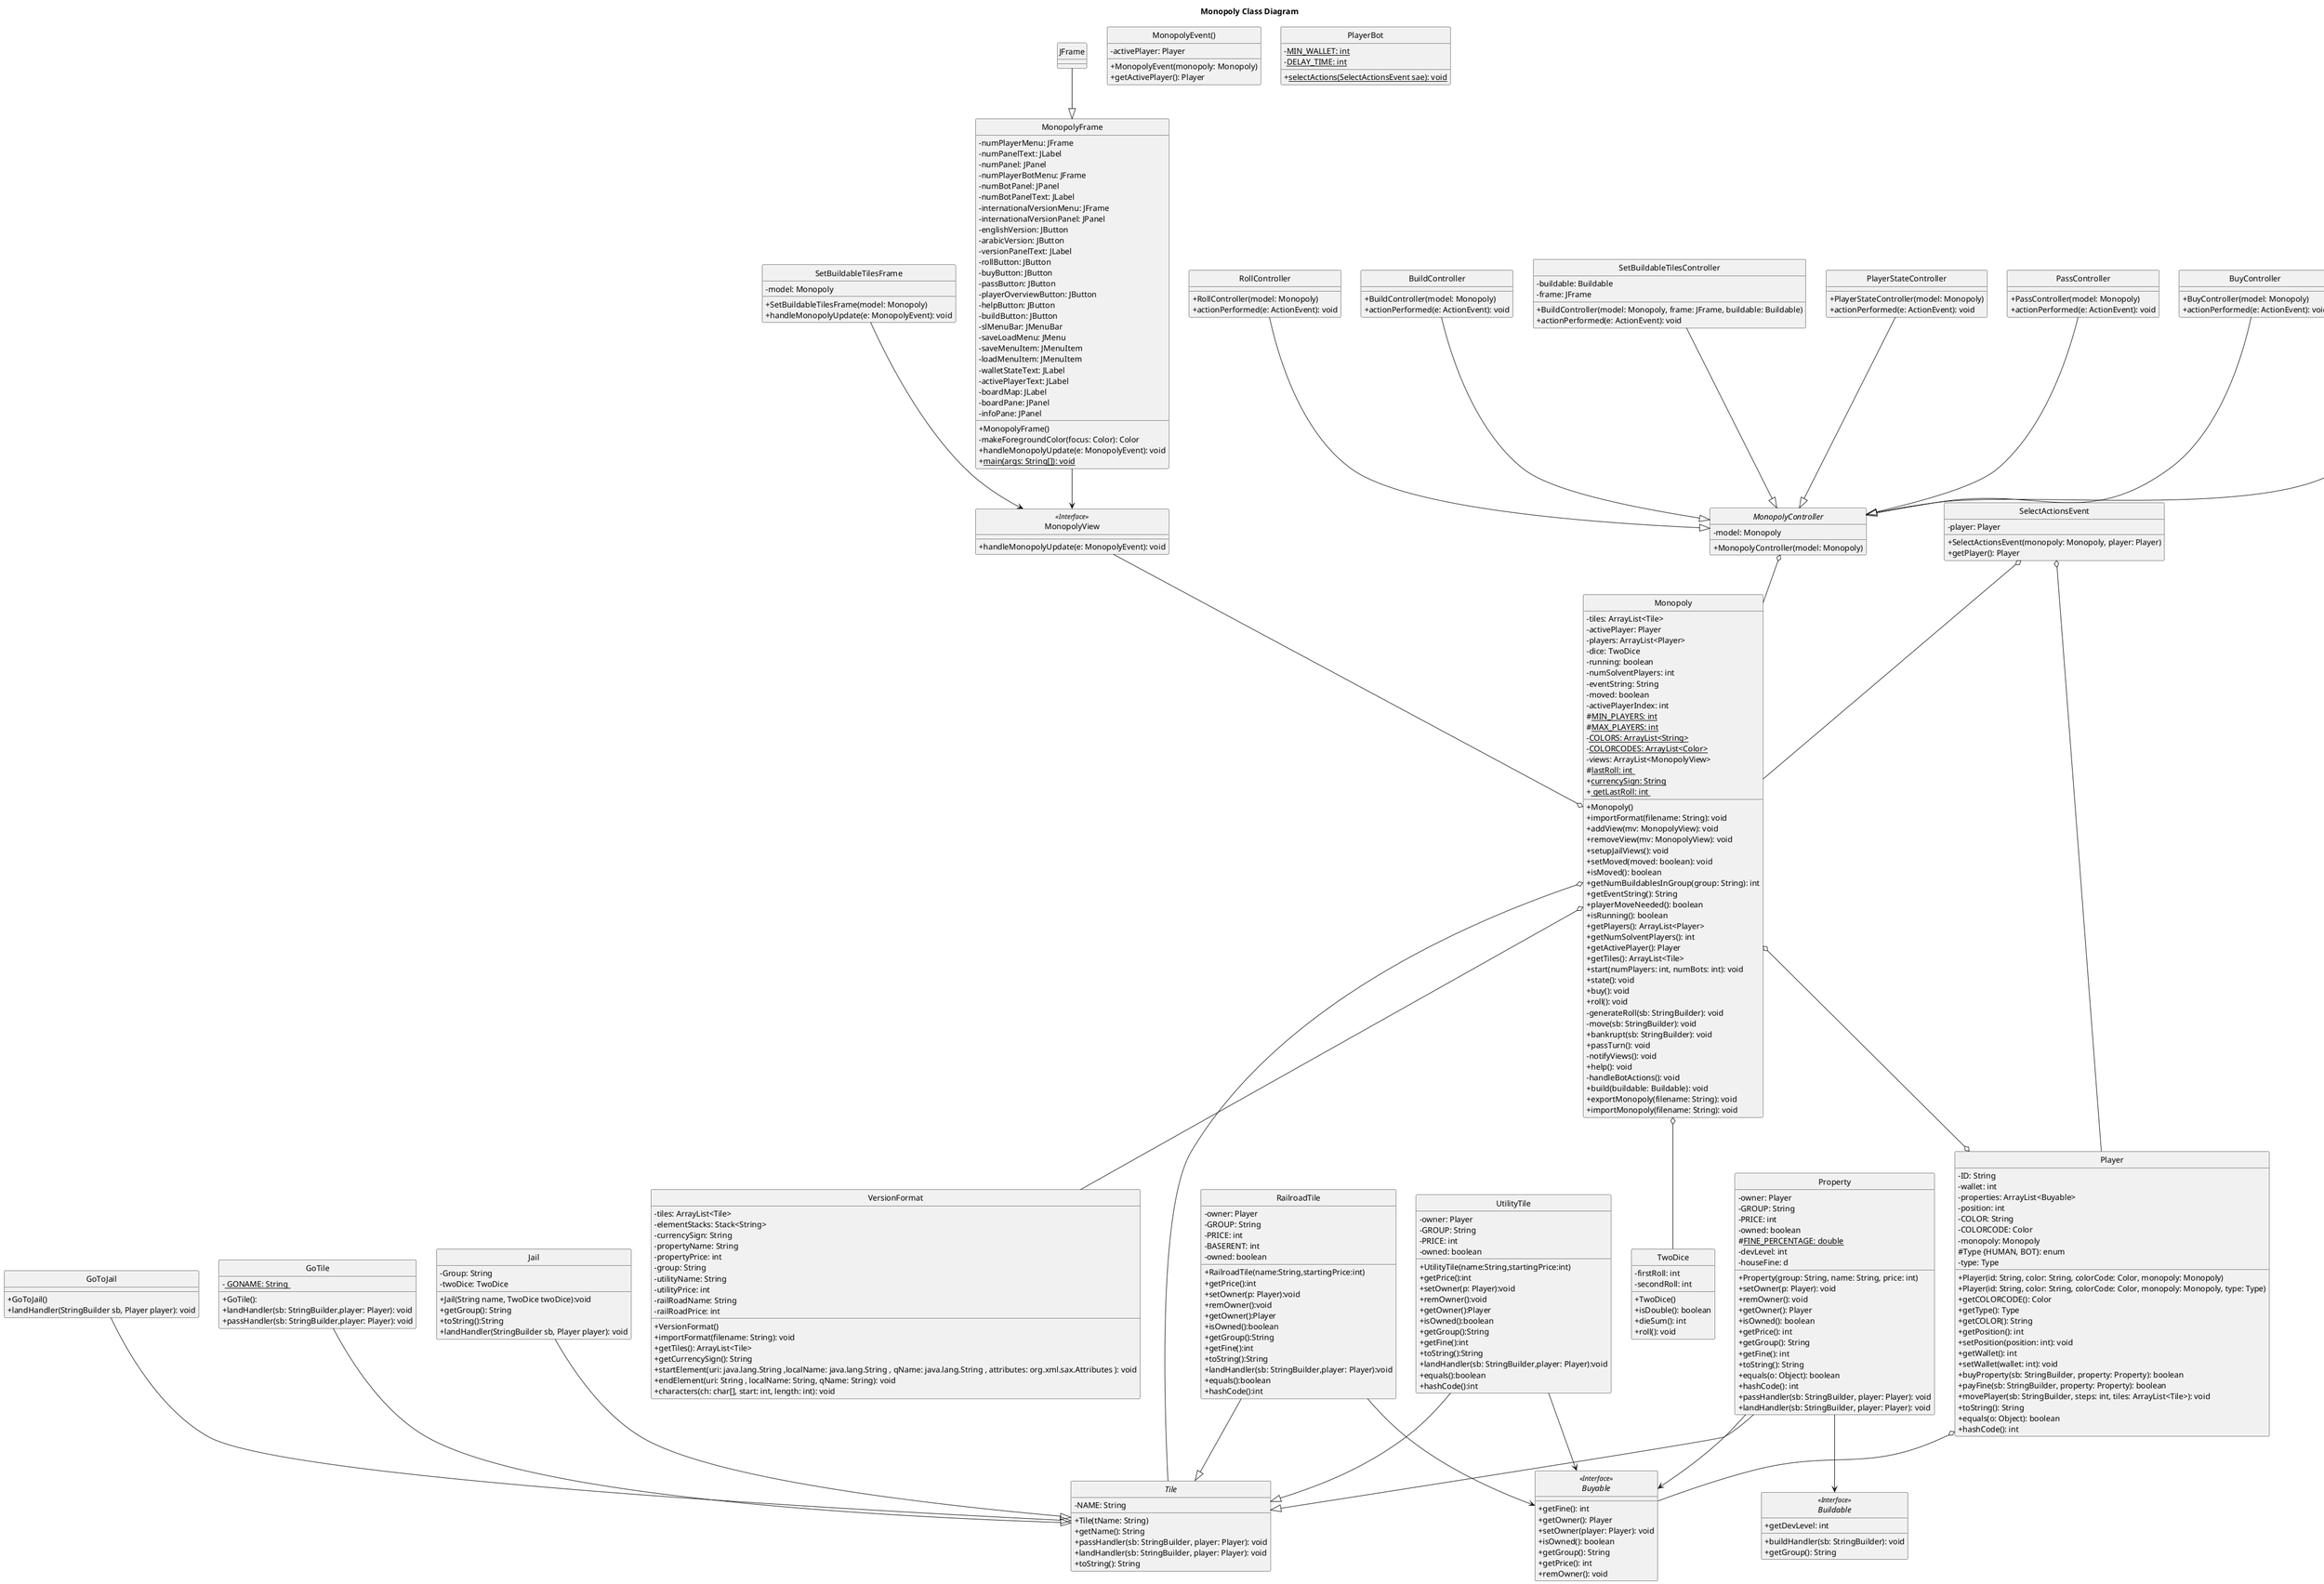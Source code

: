 @startuml Monopoly Class Diagram

title Monopoly Class Diagram

skinparam classAttributeIconSize 0
skinparam monochrome true
hide circle

abstract class Tile {
    - NAME: String
    + Tile(tName: String)
    + getName(): String
    + passHandler(sb: StringBuilder, player: Player): void
    + landHandler(sb: StringBuilder, player: Player): void
    + toString(): String
}
class VersionFormat{
    - tiles: ArrayList<Tile>
    - elementStacks: Stack<String>
    - currencySign: String
    - propertyName: String
    - propertyPrice: int
    - group: String
    - utilityName: String
    - utilityPrice: int
    - railRoadName: String
    - railRoadPrice: int
    + VersionFormat()
    + importFormat(filename: String): void
    + getTiles(): ArrayList<Tile>
    + getCurrencySign(): String
    + startElement(uri: java.lang.String ,localName: java.lang.String , qName: java.lang.String , attributes: org.xml.sax.Attributes ): void
    + endElement(uri: String , localName: String, qName: String): void
    + characters(ch: char[], start: int, length: int): void
}
class TwoDice {
    - firstRoll: int
    - secondRoll: int
    + TwoDice()
    + isDouble(): boolean
    + dieSum(): int
    + roll(): void
}

class Player {
    - ID: String
    - wallet: int
    - properties: ArrayList<Buyable>
    - position: int
    - COLOR: String
    - COLORCODE: Color
    - monopoly: Monopoly
    # Type {HUMAN, BOT}: enum
    - type: Type
    + Player(id: String, color: String, colorCode: Color, monopoly: Monopoly)
    + Player(id: String, color: String, colorCode: Color, monopoly: Monopoly, type: Type)
    + getCOLORCODE(): Color
    + getType(): Type
    + getCOLOR(): String
    + getPosition(): int
    + setPosition(position: int): void
    + getWallet(): int
    + setWallet(wallet: int): void
    + buyProperty(sb: StringBuilder, property: Property): boolean
    + payFine(sb: StringBuilder, property: Property): boolean
    + movePlayer(sb: StringBuilder, steps: int, tiles: ArrayList<Tile>): void
    + toString(): String
    + equals(o: Object): boolean
    + hashCode(): int
}

class Monopoly {
    - tiles: ArrayList<Tile>
    - activePlayer: Player
    - players: ArrayList<Player>
    - dice: TwoDice
    - running: boolean
    - numSolventPlayers: int
    - eventString: String
    - moved: boolean
    - activePlayerIndex: int
    # <u>MIN_PLAYERS: int</u>
    # <u>MAX_PLAYERS: int</u>
    - <u>COLORS: ArrayList<String></u>
    - <u>COLORCODES: ArrayList<Color></u>
    - views: ArrayList<MonopolyView>
    # <u>lastRoll: int </u>
    + <u>currencySign: String</u>
    + Monopoly()
    + importFormat(filename: String): void
    + addView(mv: MonopolyView): void
    + removeView(mv: MonopolyView): void
    + setupJailViews(): void
    + setMoved(moved: boolean): void
    + isMoved(): boolean
    + <u> getLastRoll: int </u>
    + getNumBuildablesInGroup(group: String): int
    + getEventString(): String
    + playerMoveNeeded(): boolean
    + isRunning(): boolean
    + getPlayers(): ArrayList<Player>
    + getNumSolventPlayers(): int
    + getActivePlayer(): Player
    + getTiles(): ArrayList<Tile>
    + start(numPlayers: int, numBots: int): void
    + state(): void
    + buy(): void
    + roll(): void
    - generateRoll(sb: StringBuilder): void
    - move(sb: StringBuilder): void
    + bankrupt(sb: StringBuilder): void
    + passTurn(): void
    - notifyViews(): void
    + help(): void
    - handleBotActions(): void
    + build(buildable: Buildable): void
    + exportMonopoly(filename: String): void
    + importMonopoly(filename: String): void
}

class MonopolyEvent(){
    - activePlayer: Player
    + MonopolyEvent(monopoly: Monopoly)
    + getActivePlayer(): Player
}

class Property {
    - owner: Player
    - GROUP: String
    - PRICE: int
    - owned: boolean
    # <u>FINE_PERCENTAGE: double</u>
    - devLevel: int
    - houseFine: d

    + Property(group: String, name: String, price: int)
    + setOwner(p: Player): void
    + remOwner(): void
    + getOwner(): Player
    + isOwned(): boolean
    + getPrice(): int
    + getGroup(): String
    + getFine(): int
    + toString(): String
    + equals(o: Object): boolean
    + hashCode(): int
    + passHandler(sb: StringBuilder, player: Player): void
    + landHandler(sb: StringBuilder, player: Player): void

}

abstract class MonopolyController {
    - model: Monopoly
    + MonopolyController(model: Monopoly)
}

class PlayerStateController {
    + PlayerStateController(model: Monopoly)
    + actionPerformed(e: ActionEvent): void
}

class PassController {
    + PassController(model: Monopoly)
    + actionPerformed(e: ActionEvent): void
}

class BuyController {
    + BuyController(model: Monopoly)
    + actionPerformed(e: ActionEvent): void
}

class HelpController {
    + HelpController(model: Monopoly)
    + actionPerformed(e: ActionEvent): void
}

class RollController {
    + RollController(model: Monopoly)
    + actionPerformed(e: ActionEvent): void
}

class BuildController {
    + BuildController(model: Monopoly)
    + actionPerformed(e: ActionEvent): void
}

class SetBuildableTilesController {
    - buildable: Buildable
    - frame: JFrame
    + BuildController(model: Monopoly, frame: JFrame, buildable: Buildable)
    + actionPerformed(e: ActionEvent): void
}

class MonopolyFrame {
    - numPlayerMenu: JFrame
    - numPanelText: JLabel
    - numPanel: JPanel
    - numPlayerBotMenu: JFrame
    - numBotPanel: JPanel
    - numBotPanelText: JLabel
    - internationalVersionMenu: JFrame
    - internationalVersionPanel: JPanel
    - englishVersion: JButton
    - arabicVersion: JButton
    - versionPanelText: JLabel
    - rollButton: JButton
    - buyButton: JButton
    - passButton: JButton
    - playerOverviewButton: JButton
    - helpButton: JButton
    - buildButton: JButton
    - slMenuBar: JMenuBar
    - saveLoadMenu: JMenu
    - saveMenuItem: JMenuItem
    - loadMenuItem: JMenuItem
    - walletStateText: JLabel
    - activePlayerText: JLabel
    - boardMap: JLabel
    - boardPane: JPanel
    - infoPane: JPanel
    + MonopolyFrame()
    - makeForegroundColor(focus: Color): Color
    + handleMonopolyUpdate(e: MonopolyEvent): void
    + <u>main(args: String[]): void</u>
}

class SetBuildableTilesFrame {
    - model: Monopoly
    + SetBuildableTilesFrame(model: Monopoly)
    + handleMonopolyUpdate(e: MonopolyEvent): void
}

class MonopolyView <<Interface>> {
    + handleMonopolyUpdate(e: MonopolyEvent): void
}

interface Buildable <<Interface>> {
    + buildHandler(sb: StringBuilder): void
    + getGroup(): String
    + getDevLevel: int
}

interface Buyable <<Interface>> {
       + getFine(): int
       +getOwner(): Player
       +setOwner(player: Player): void
       +isOwned(): boolean
       +getGroup(): String
       +getPrice(): int
       +remOwner(): void
}



class GoTile {
    -<u> GONAME: String </u>
    +GoTile():
    + landHandler(sb: StringBuilder,player: Player): void
    + passHandler(sb: StringBuilder,player: Player): void
}

class Jail {
    -Group: String
    -twoDice: TwoDice
    +Jail(String name, TwoDice twoDice):void
    +getGroup(): String
    +toString():String
    +landHandler(StringBuilder sb, Player player): void
}

class GoToJail {
    +GoToJail()
    +landHandler(StringBuilder sb, Player player): void
}

class RailroadTile {
    -owner: Player
    -GROUP: String
    -PRICE: int
    -BASERENT: int
    -owned: boolean
    + RailroadTile(name:String,startingPrice:int)
    +getPrice():int
    +setOwner(p: Player):void
    +remOwner():void
    +getOwner():Player
    +isOwned():boolean
    +getGroup():String
    +getFine():int
    +toString():String
    +landHandler(sb: StringBuilder,player: Player):void
    +equals():boolean
    +hashCode():int

}

class UtilityTile {
    -owner: Player
    -GROUP: String
    -PRICE: int
    -owned: boolean

    + UtilityTile(name:String,startingPrice:int)
    +getPrice():int
    +setOwner(p: Player):void
    +remOwner():void
    +getOwner():Player
    +isOwned():boolean
    +getGroup():String
    +getFine():int
    +toString():String
    +landHandler(sb: StringBuilder,player: Player):void
    +equals():boolean
    +hashCode():int
}

class PlayerBot {
    - <u>MIN_WALLET: int</u>
    - <u>DELAY_TIME: int</u>
    + <u>selectActions(SelectActionsEvent sae): void</u>
}

class SelectActionsEvent {
    - player: Player
    + SelectActionsEvent(monopoly: Monopoly, player: Player)
    + getPlayer(): Player
}

Monopoly o--o Player
Monopoly o-- Tile
BuildController --|> MonopolyController
SetBuildableTilesController --|> MonopolyController
PassController --|> MonopolyController
BuyController --|> MonopolyController
HelpController --|> MonopolyController
PlayerStateController --|> MonopolyController
RollController --|> MonopolyController
JFrame --|> MonopolyFrame
MonopolyFrame --> MonopolyView
SetBuildableTilesFrame --> MonopolyView
MonopolyView --o Monopoly
MonopolyController o-- Monopoly
Monopoly o-- TwoDice

GoTile --|> Tile
Jail --|> Tile
GoToJail --|> Tile
RailroadTile --> Buyable
RailroadTile --|> Tile
Property --|> Tile
UtilityTile --|> Tile
UtilityTile --> Buyable

Property --> Buildable
Property --> Buyable

Player o-- Buyable
Monopoly o-- VersionFormat

SelectActionsEvent o-- Player
SelectActionsEvent o-- Monopoly

@enduml